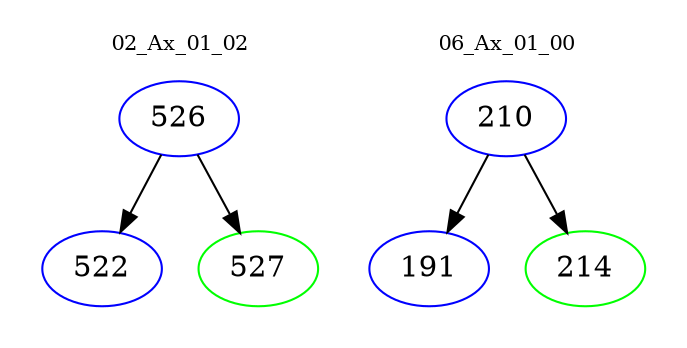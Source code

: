 digraph{
subgraph cluster_0 {
color = white
label = "02_Ax_01_02";
fontsize=10;
T0_526 [label="526", color="blue"]
T0_526 -> T0_522 [color="black"]
T0_522 [label="522", color="blue"]
T0_526 -> T0_527 [color="black"]
T0_527 [label="527", color="green"]
}
subgraph cluster_1 {
color = white
label = "06_Ax_01_00";
fontsize=10;
T1_210 [label="210", color="blue"]
T1_210 -> T1_191 [color="black"]
T1_191 [label="191", color="blue"]
T1_210 -> T1_214 [color="black"]
T1_214 [label="214", color="green"]
}
}
